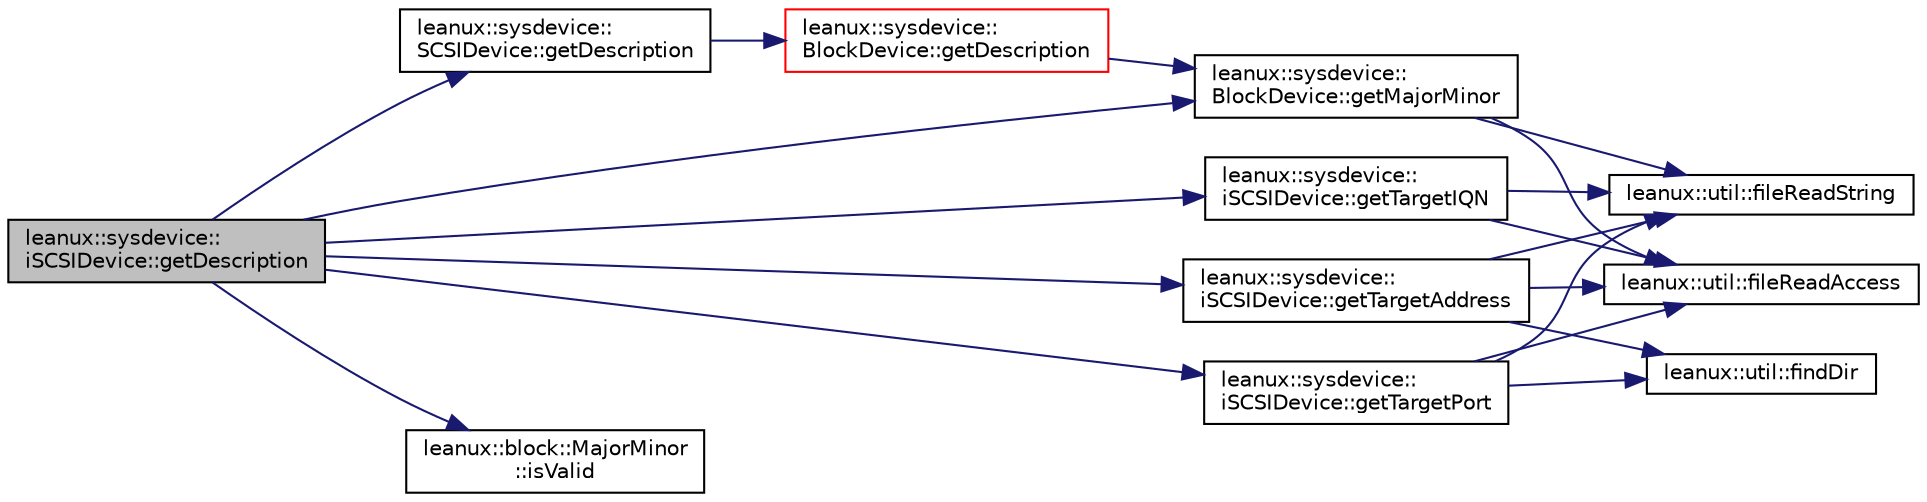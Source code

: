 digraph "leanux::sysdevice::iSCSIDevice::getDescription"
{
 // LATEX_PDF_SIZE
  bgcolor="transparent";
  edge [fontname="Helvetica",fontsize="10",labelfontname="Helvetica",labelfontsize="10"];
  node [fontname="Helvetica",fontsize="10",shape=record];
  rankdir="LR";
  Node1 [label="leanux::sysdevice::\liSCSIDevice::getDescription",height=0.2,width=0.4,color="black", fillcolor="grey75", style="filled", fontcolor="black",tooltip="Get a human readable description of this SysDevice."];
  Node1 -> Node2 [color="midnightblue",fontsize="10",style="solid",fontname="Helvetica"];
  Node2 [label="leanux::sysdevice::\lSCSIDevice::getDescription",height=0.2,width=0.4,color="black",URL="$classleanux_1_1sysdevice_1_1SCSIDevice.html#a7cc63ea1acf3422fb2f3d61a88e59bec",tooltip="Get a human readable description of this SysDevice."];
  Node2 -> Node3 [color="midnightblue",fontsize="10",style="solid",fontname="Helvetica"];
  Node3 [label="leanux::sysdevice::\lBlockDevice::getDescription",height=0.2,width=0.4,color="red",URL="$classleanux_1_1sysdevice_1_1BlockDevice.html#ac4b9e0008260b83d9c20f8cad7a43ac6",tooltip="Get a human readable description of this SysDevice."];
  Node3 -> Node4 [color="midnightblue",fontsize="10",style="solid",fontname="Helvetica"];
  Node4 [label="leanux::sysdevice::\lBlockDevice::getMajorMinor",height=0.2,width=0.4,color="black",URL="$classleanux_1_1sysdevice_1_1BlockDevice.html#aaed715a73aad1b5f05aaad7906c9ea57",tooltip=" "];
  Node4 -> Node5 [color="midnightblue",fontsize="10",style="solid",fontname="Helvetica"];
  Node5 [label="leanux::util::fileReadAccess",height=0.2,width=0.4,color="black",URL="$namespaceleanux_1_1util.html#a6421ca2c46c56eebe1a486c6a498ce7d",tooltip="Test if a file exists and can be read."];
  Node4 -> Node6 [color="midnightblue",fontsize="10",style="solid",fontname="Helvetica"];
  Node6 [label="leanux::util::fileReadString",height=0.2,width=0.4,color="black",URL="$namespaceleanux_1_1util.html#a57bfd49353610b3d0b6d121b264c676e",tooltip="read the file as a single string."];
  Node1 -> Node4 [color="midnightblue",fontsize="10",style="solid",fontname="Helvetica"];
  Node1 -> Node13 [color="midnightblue",fontsize="10",style="solid",fontname="Helvetica"];
  Node13 [label="leanux::sysdevice::\liSCSIDevice::getTargetAddress",height=0.2,width=0.4,color="black",URL="$classleanux_1_1sysdevice_1_1iSCSIDevice.html#ac27f2f46cf0bc8ae4f42a2186b6a24fb",tooltip=" "];
  Node13 -> Node5 [color="midnightblue",fontsize="10",style="solid",fontname="Helvetica"];
  Node13 -> Node6 [color="midnightblue",fontsize="10",style="solid",fontname="Helvetica"];
  Node13 -> Node14 [color="midnightblue",fontsize="10",style="solid",fontname="Helvetica"];
  Node14 [label="leanux::util::findDir",height=0.2,width=0.4,color="black",URL="$namespaceleanux_1_1util.html#adb3739607a9ec74d79fbebf4d45dd766",tooltip="Find subdirectories, first match is returned, if any."];
  Node1 -> Node15 [color="midnightblue",fontsize="10",style="solid",fontname="Helvetica"];
  Node15 [label="leanux::sysdevice::\liSCSIDevice::getTargetIQN",height=0.2,width=0.4,color="black",URL="$classleanux_1_1sysdevice_1_1iSCSIDevice.html#a4c1ab2cc14e938926e001bedf257113a",tooltip=" "];
  Node15 -> Node5 [color="midnightblue",fontsize="10",style="solid",fontname="Helvetica"];
  Node15 -> Node6 [color="midnightblue",fontsize="10",style="solid",fontname="Helvetica"];
  Node1 -> Node16 [color="midnightblue",fontsize="10",style="solid",fontname="Helvetica"];
  Node16 [label="leanux::sysdevice::\liSCSIDevice::getTargetPort",height=0.2,width=0.4,color="black",URL="$classleanux_1_1sysdevice_1_1iSCSIDevice.html#ac3de0ea047730902b7044e567aaa90cd",tooltip=" "];
  Node16 -> Node5 [color="midnightblue",fontsize="10",style="solid",fontname="Helvetica"];
  Node16 -> Node6 [color="midnightblue",fontsize="10",style="solid",fontname="Helvetica"];
  Node16 -> Node14 [color="midnightblue",fontsize="10",style="solid",fontname="Helvetica"];
  Node1 -> Node17 [color="midnightblue",fontsize="10",style="solid",fontname="Helvetica"];
  Node17 [label="leanux::block::MajorMinor\l::isValid",height=0.2,width=0.4,color="black",URL="$classleanux_1_1block_1_1MajorMinor.html#a26905a16bdd3e525abb2ada713f80704",tooltip="Test MajorMinor validity."];
}
